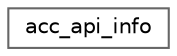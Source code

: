digraph "Graphical Class Hierarchy"
{
 // LATEX_PDF_SIZE
  bgcolor="transparent";
  edge [fontname=Helvetica,fontsize=10,labelfontname=Helvetica,labelfontsize=10];
  node [fontname=Helvetica,fontsize=10,shape=box,height=0.2,width=0.4];
  rankdir="LR";
  Node0 [id="Node000000",label="acc_api_info",height=0.2,width=0.4,color="grey40", fillcolor="white", style="filled",URL="$structacc__api__info.html",tooltip=" "];
}
